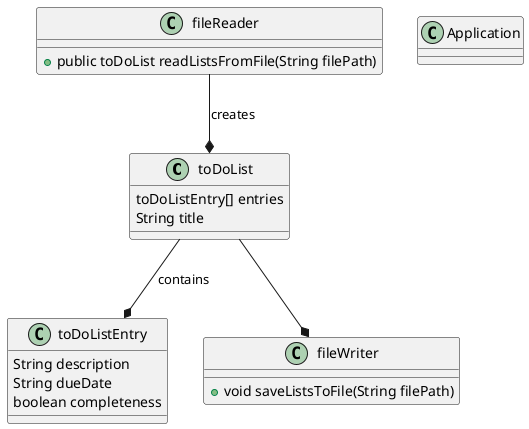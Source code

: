 @startuml



class toDoList {
toDoListEntry[] entries
String title
}

class toDoListEntry {
String description
String dueDate
boolean completeness
}

class fileReader {
+public toDoList readListsFromFile(String filePath)
}

class fileWriter {
+void saveListsToFile(String filePath)
}





class Application {
}

toDoList --* toDoListEntry: contains
fileReader --* toDoList : creates
toDoList --* fileWriter

@enduml